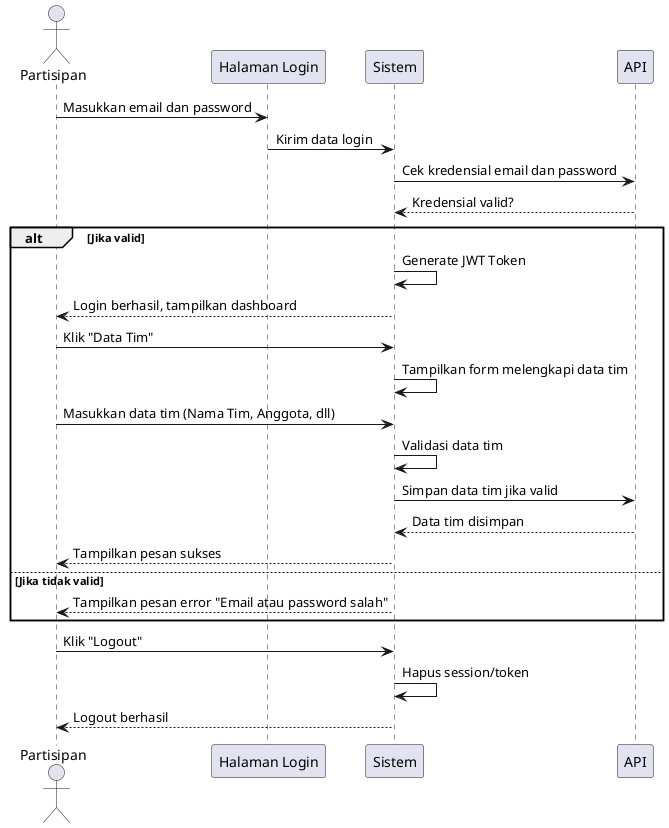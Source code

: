 @startuml
actor Partisipan
participant "Halaman Login" as LoginPage
participant "Sistem" as System
participant "API" as API

Partisipan -> LoginPage: Masukkan email dan password
LoginPage -> System: Kirim data login
System -> API: Cek kredensial email dan password
API --> System: Kredensial valid?
alt Jika valid
    System -> System: Generate JWT Token
    System --> Partisipan: Login berhasil, tampilkan dashboard
    Partisipan -> System: Klik "Data Tim"
    System -> System: Tampilkan form melengkapi data tim
    Partisipan -> System: Masukkan data tim (Nama Tim, Anggota, dll)
    System -> System: Validasi data tim
    System -> API: Simpan data tim jika valid
    API --> System: Data tim disimpan
    System --> Partisipan: Tampilkan pesan sukses
else Jika tidak valid
    System --> Partisipan: Tampilkan pesan error "Email atau password salah"
end

Partisipan -> System: Klik "Logout"
System -> System: Hapus session/token
System --> Partisipan: Logout berhasil
@enduml
